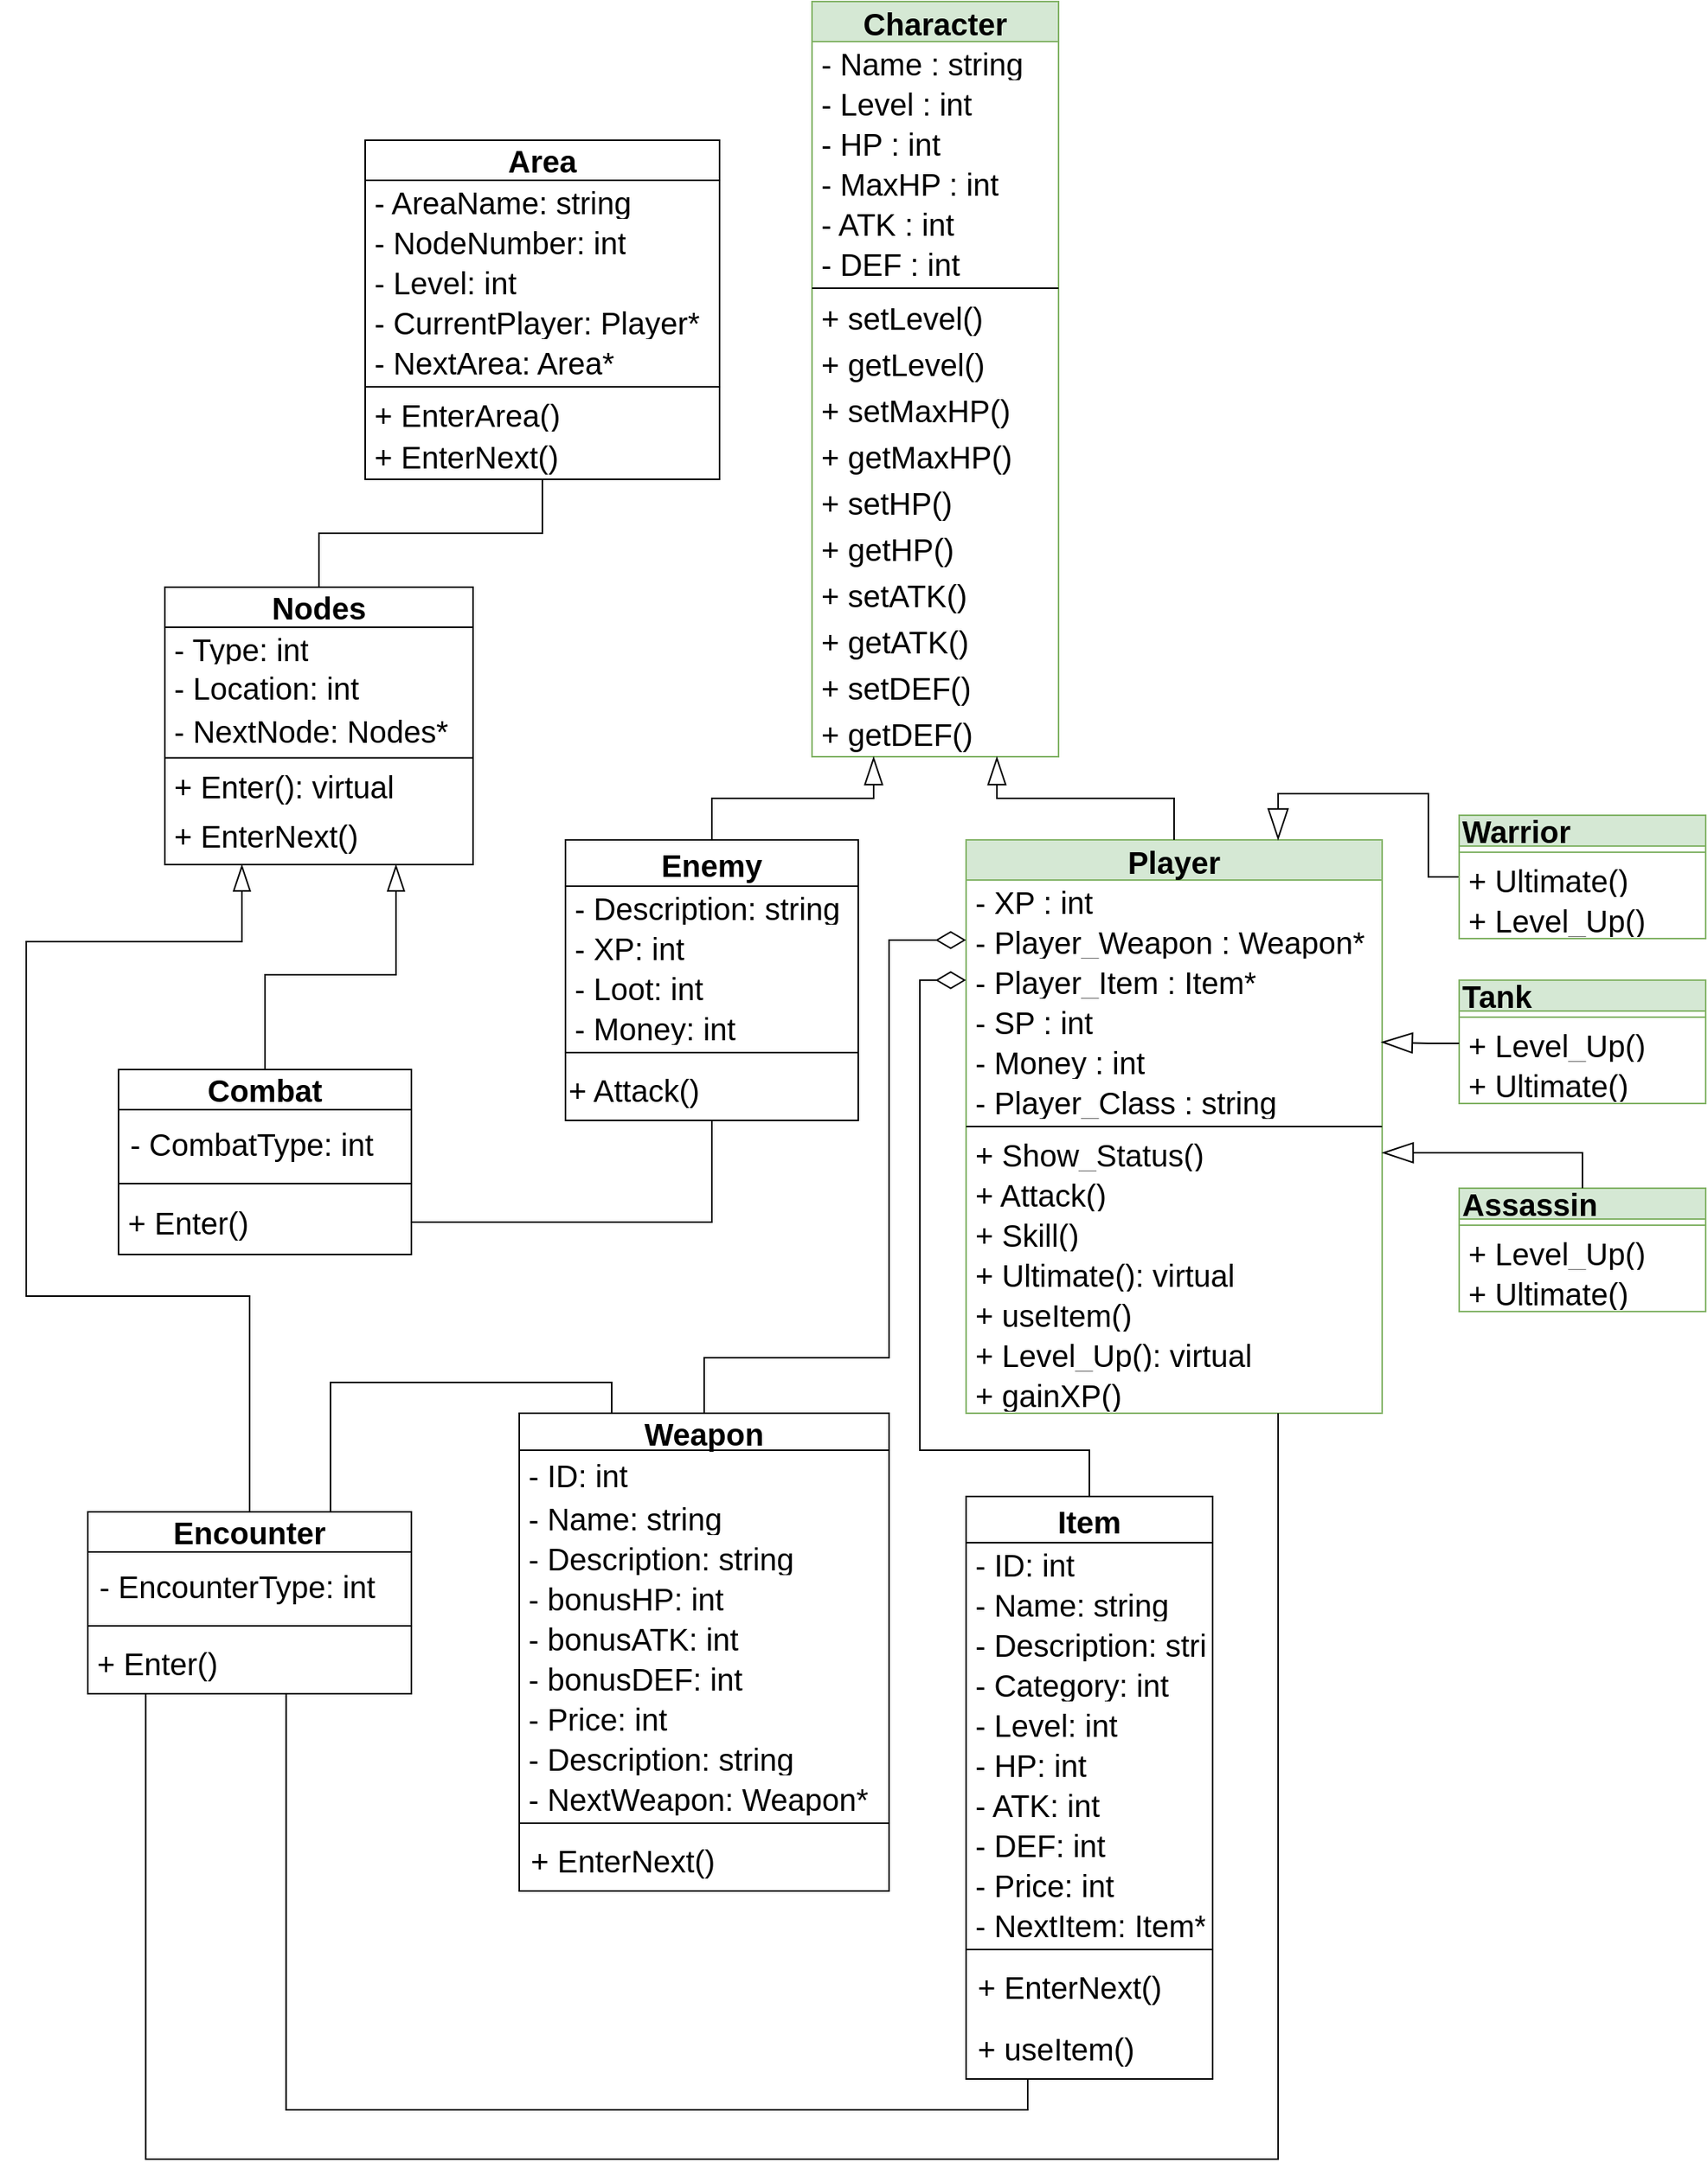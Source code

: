 <mxfile version="22.1.16" type="device">
  <diagram id="C5RBs43oDa-KdzZeNtuy" name="Page-1">
    <mxGraphModel dx="4003" dy="3229" grid="1" gridSize="10" guides="1" tooltips="1" connect="1" arrows="1" fold="1" page="1" pageScale="1" pageWidth="827" pageHeight="1169" math="0" shadow="0">
      <root>
        <mxCell id="WIyWlLk6GJQsqaUBKTNV-0" />
        <mxCell id="WIyWlLk6GJQsqaUBKTNV-1" parent="WIyWlLk6GJQsqaUBKTNV-0" />
        <mxCell id="zkfFHV4jXpPFQw0GAbJ--0" value="Character" style="swimlane;fontStyle=1;align=center;verticalAlign=middle;childLayout=stackLayout;horizontal=1;startSize=26;horizontalStack=0;resizeParent=1;resizeLast=0;collapsible=1;marginBottom=0;rounded=0;shadow=0;strokeWidth=1;fillColor=#d5e8d4;strokeColor=#82b366;fontSize=20;" parent="WIyWlLk6GJQsqaUBKTNV-1" vertex="1">
          <mxGeometry x="220" y="-50" width="160" height="490" as="geometry">
            <mxRectangle x="230" y="140" width="160" height="26" as="alternateBounds" />
          </mxGeometry>
        </mxCell>
        <mxCell id="zkfFHV4jXpPFQw0GAbJ--1" value="- Name : string" style="text;align=left;verticalAlign=middle;spacingLeft=4;spacingRight=4;overflow=hidden;rotatable=0;points=[[0,0.5],[1,0.5]];portConstraint=eastwest;fontSize=20;" parent="zkfFHV4jXpPFQw0GAbJ--0" vertex="1">
          <mxGeometry y="26" width="160" height="26" as="geometry" />
        </mxCell>
        <mxCell id="zkfFHV4jXpPFQw0GAbJ--2" value="- Level : int" style="text;align=left;verticalAlign=middle;spacingLeft=4;spacingRight=4;overflow=hidden;rotatable=0;points=[[0,0.5],[1,0.5]];portConstraint=eastwest;rounded=0;shadow=0;html=0;fontSize=20;" parent="zkfFHV4jXpPFQw0GAbJ--0" vertex="1">
          <mxGeometry y="52" width="160" height="26" as="geometry" />
        </mxCell>
        <mxCell id="zkfFHV4jXpPFQw0GAbJ--3" value="- HP : int" style="text;align=left;verticalAlign=middle;spacingLeft=4;spacingRight=4;overflow=hidden;rotatable=0;points=[[0,0.5],[1,0.5]];portConstraint=eastwest;rounded=0;shadow=0;html=0;fontSize=20;" parent="zkfFHV4jXpPFQw0GAbJ--0" vertex="1">
          <mxGeometry y="78" width="160" height="26" as="geometry" />
        </mxCell>
        <mxCell id="j1MBZ-xtQ5c-4s9d_Qm3-2" value="- MaxHP : int" style="text;strokeColor=none;fillColor=none;align=left;verticalAlign=middle;rounded=0;spacingLeft=4;spacingRight=4;fontSize=20;" parent="zkfFHV4jXpPFQw0GAbJ--0" vertex="1">
          <mxGeometry y="104" width="160" height="26" as="geometry" />
        </mxCell>
        <mxCell id="j1MBZ-xtQ5c-4s9d_Qm3-3" value="- ATK : int" style="text;strokeColor=none;fillColor=none;align=left;verticalAlign=middle;rounded=0;spacingLeft=4;spacingRight=4;fontSize=20;" parent="zkfFHV4jXpPFQw0GAbJ--0" vertex="1">
          <mxGeometry y="130" width="160" height="26" as="geometry" />
        </mxCell>
        <mxCell id="j1MBZ-xtQ5c-4s9d_Qm3-4" value="- DEF : int" style="text;strokeColor=none;fillColor=none;align=left;verticalAlign=middle;rounded=0;spacingLeft=4;spacingRight=4;container=0;fontSize=20;" parent="zkfFHV4jXpPFQw0GAbJ--0" vertex="1">
          <mxGeometry y="156" width="160" height="26" as="geometry" />
        </mxCell>
        <mxCell id="zkfFHV4jXpPFQw0GAbJ--4" value="" style="line;html=1;strokeWidth=1;align=left;verticalAlign=middle;spacingTop=-1;spacingLeft=3;spacingRight=3;rotatable=0;labelPosition=right;points=[];portConstraint=eastwest;fontSize=20;" parent="zkfFHV4jXpPFQw0GAbJ--0" vertex="1">
          <mxGeometry y="182" width="160" height="8" as="geometry" />
        </mxCell>
        <mxCell id="GW412KJ_X1RwlZY7-BEi-10" value="+ setLevel()" style="text;strokeColor=none;fillColor=none;align=left;verticalAlign=middle;spacingLeft=4;spacingRight=4;overflow=hidden;rotatable=0;points=[[0,0.5],[1,0.5]];portConstraint=eastwest;whiteSpace=wrap;html=1;fontSize=20;" parent="zkfFHV4jXpPFQw0GAbJ--0" vertex="1">
          <mxGeometry y="190" width="160" height="30" as="geometry" />
        </mxCell>
        <mxCell id="GW412KJ_X1RwlZY7-BEi-11" value="+ getLevel()" style="text;strokeColor=none;fillColor=none;align=left;verticalAlign=middle;spacingLeft=4;spacingRight=4;overflow=hidden;rotatable=0;points=[[0,0.5],[1,0.5]];portConstraint=eastwest;whiteSpace=wrap;html=1;fontSize=20;" parent="zkfFHV4jXpPFQw0GAbJ--0" vertex="1">
          <mxGeometry y="220" width="160" height="30" as="geometry" />
        </mxCell>
        <mxCell id="GW412KJ_X1RwlZY7-BEi-12" value="+ setMaxHP()" style="text;strokeColor=none;fillColor=none;align=left;verticalAlign=middle;spacingLeft=4;spacingRight=4;overflow=hidden;rotatable=0;points=[[0,0.5],[1,0.5]];portConstraint=eastwest;whiteSpace=wrap;html=1;fontSize=20;" parent="zkfFHV4jXpPFQw0GAbJ--0" vertex="1">
          <mxGeometry y="250" width="160" height="30" as="geometry" />
        </mxCell>
        <mxCell id="GW412KJ_X1RwlZY7-BEi-13" value="+ getMaxHP()" style="text;strokeColor=none;fillColor=none;align=left;verticalAlign=middle;spacingLeft=4;spacingRight=4;overflow=hidden;rotatable=0;points=[[0,0.5],[1,0.5]];portConstraint=eastwest;whiteSpace=wrap;html=1;fontSize=20;" parent="zkfFHV4jXpPFQw0GAbJ--0" vertex="1">
          <mxGeometry y="280" width="160" height="30" as="geometry" />
        </mxCell>
        <mxCell id="GW412KJ_X1RwlZY7-BEi-14" value="+ setHP()" style="text;strokeColor=none;fillColor=none;align=left;verticalAlign=middle;spacingLeft=4;spacingRight=4;overflow=hidden;rotatable=0;points=[[0,0.5],[1,0.5]];portConstraint=eastwest;whiteSpace=wrap;html=1;fontSize=20;" parent="zkfFHV4jXpPFQw0GAbJ--0" vertex="1">
          <mxGeometry y="310" width="160" height="30" as="geometry" />
        </mxCell>
        <mxCell id="GW412KJ_X1RwlZY7-BEi-15" value="+ getHP()" style="text;strokeColor=none;fillColor=none;align=left;verticalAlign=middle;spacingLeft=4;spacingRight=4;overflow=hidden;rotatable=0;points=[[0,0.5],[1,0.5]];portConstraint=eastwest;whiteSpace=wrap;html=1;fontSize=20;" parent="zkfFHV4jXpPFQw0GAbJ--0" vertex="1">
          <mxGeometry y="340" width="160" height="30" as="geometry" />
        </mxCell>
        <mxCell id="GW412KJ_X1RwlZY7-BEi-16" value="+ setATK()" style="text;strokeColor=none;fillColor=none;align=left;verticalAlign=middle;spacingLeft=4;spacingRight=4;overflow=hidden;rotatable=0;points=[[0,0.5],[1,0.5]];portConstraint=eastwest;whiteSpace=wrap;html=1;fontSize=20;" parent="zkfFHV4jXpPFQw0GAbJ--0" vertex="1">
          <mxGeometry y="370" width="160" height="30" as="geometry" />
        </mxCell>
        <mxCell id="GW412KJ_X1RwlZY7-BEi-17" value="+ getATK()" style="text;strokeColor=none;fillColor=none;align=left;verticalAlign=middle;spacingLeft=4;spacingRight=4;overflow=hidden;rotatable=0;points=[[0,0.5],[1,0.5]];portConstraint=eastwest;whiteSpace=wrap;html=1;fontSize=20;" parent="zkfFHV4jXpPFQw0GAbJ--0" vertex="1">
          <mxGeometry y="400" width="160" height="30" as="geometry" />
        </mxCell>
        <mxCell id="GW412KJ_X1RwlZY7-BEi-18" value="+ setDEF()" style="text;strokeColor=none;fillColor=none;align=left;verticalAlign=middle;spacingLeft=4;spacingRight=4;overflow=hidden;rotatable=0;points=[[0,0.5],[1,0.5]];portConstraint=eastwest;whiteSpace=wrap;html=1;fontSize=20;" parent="zkfFHV4jXpPFQw0GAbJ--0" vertex="1">
          <mxGeometry y="430" width="160" height="30" as="geometry" />
        </mxCell>
        <mxCell id="GW412KJ_X1RwlZY7-BEi-19" value="+ getDEF()" style="text;strokeColor=none;fillColor=none;align=left;verticalAlign=middle;spacingLeft=4;spacingRight=4;overflow=hidden;rotatable=0;points=[[0,0.5],[1,0.5]];portConstraint=eastwest;whiteSpace=wrap;html=1;fontSize=20;" parent="zkfFHV4jXpPFQw0GAbJ--0" vertex="1">
          <mxGeometry y="460" width="160" height="30" as="geometry" />
        </mxCell>
        <mxCell id="zkfFHV4jXpPFQw0GAbJ--17" value="Player" style="swimlane;fontStyle=1;align=center;verticalAlign=middle;childLayout=stackLayout;horizontal=1;startSize=26;horizontalStack=0;resizeParent=1;resizeLast=0;collapsible=1;marginBottom=0;rounded=0;shadow=0;strokeWidth=1;fillColor=#d5e8d4;strokeColor=#82b366;fontSize=20;" parent="WIyWlLk6GJQsqaUBKTNV-1" vertex="1">
          <mxGeometry x="320" y="494" width="270" height="372" as="geometry">
            <mxRectangle x="550" y="140" width="160" height="26" as="alternateBounds" />
          </mxGeometry>
        </mxCell>
        <mxCell id="zkfFHV4jXpPFQw0GAbJ--18" value="- XP : int" style="text;align=left;verticalAlign=middle;spacingLeft=4;spacingRight=4;overflow=hidden;rotatable=0;points=[[0,0.5],[1,0.5]];portConstraint=eastwest;fontSize=20;" parent="zkfFHV4jXpPFQw0GAbJ--17" vertex="1">
          <mxGeometry y="26" width="270" height="26" as="geometry" />
        </mxCell>
        <mxCell id="zkfFHV4jXpPFQw0GAbJ--19" value="- Player_Weapon : Weapon*" style="text;align=left;verticalAlign=middle;spacingLeft=4;spacingRight=4;overflow=hidden;rotatable=0;points=[[0,0.5],[1,0.5]];portConstraint=eastwest;rounded=0;shadow=0;html=0;fontSize=20;" parent="zkfFHV4jXpPFQw0GAbJ--17" vertex="1">
          <mxGeometry y="52" width="270" height="26" as="geometry" />
        </mxCell>
        <mxCell id="zkfFHV4jXpPFQw0GAbJ--20" value="- Player_Item : Item*" style="text;align=left;verticalAlign=middle;spacingLeft=4;spacingRight=4;overflow=hidden;rotatable=0;points=[[0,0.5],[1,0.5]];portConstraint=eastwest;rounded=0;shadow=0;html=0;fontSize=20;" parent="zkfFHV4jXpPFQw0GAbJ--17" vertex="1">
          <mxGeometry y="78" width="270" height="26" as="geometry" />
        </mxCell>
        <mxCell id="zkfFHV4jXpPFQw0GAbJ--22" value="- SP : int" style="text;align=left;verticalAlign=middle;spacingLeft=4;spacingRight=4;overflow=hidden;rotatable=0;points=[[0,0.5],[1,0.5]];portConstraint=eastwest;rounded=0;shadow=0;html=0;fontSize=20;" parent="zkfFHV4jXpPFQw0GAbJ--17" vertex="1">
          <mxGeometry y="104" width="270" height="26" as="geometry" />
        </mxCell>
        <mxCell id="NoEFr3qqF8aWPMN4GbIH-4" value="- Money : int" style="text;strokeColor=none;fillColor=none;align=left;verticalAlign=middle;spacingLeft=4;spacingRight=4;overflow=hidden;rotatable=0;points=[[0,0.5],[1,0.5]];portConstraint=eastwest;whiteSpace=wrap;html=1;fontSize=20;" parent="zkfFHV4jXpPFQw0GAbJ--17" vertex="1">
          <mxGeometry y="130" width="270" height="26" as="geometry" />
        </mxCell>
        <mxCell id="NoEFr3qqF8aWPMN4GbIH-5" value="- Player_Class : string" style="text;strokeColor=none;fillColor=none;align=left;verticalAlign=middle;spacingLeft=4;spacingRight=4;overflow=hidden;rotatable=0;points=[[0,0.5],[1,0.5]];portConstraint=eastwest;whiteSpace=wrap;html=1;fontSize=20;" parent="zkfFHV4jXpPFQw0GAbJ--17" vertex="1">
          <mxGeometry y="156" width="270" height="26" as="geometry" />
        </mxCell>
        <mxCell id="zkfFHV4jXpPFQw0GAbJ--23" value="" style="line;html=1;strokeWidth=1;align=left;verticalAlign=middle;spacingTop=-1;spacingLeft=3;spacingRight=3;rotatable=0;labelPosition=right;points=[];portConstraint=eastwest;fontSize=20;" parent="zkfFHV4jXpPFQw0GAbJ--17" vertex="1">
          <mxGeometry y="182" width="270" height="8" as="geometry" />
        </mxCell>
        <mxCell id="NoEFr3qqF8aWPMN4GbIH-27" value="+ Show_Status()" style="text;strokeColor=none;fillColor=none;align=left;verticalAlign=middle;spacingLeft=4;spacingRight=4;overflow=hidden;rotatable=0;points=[[0,0.5],[1,0.5]];portConstraint=eastwest;whiteSpace=wrap;html=1;fontSize=20;" parent="zkfFHV4jXpPFQw0GAbJ--17" vertex="1">
          <mxGeometry y="190" width="270" height="26" as="geometry" />
        </mxCell>
        <mxCell id="NoEFr3qqF8aWPMN4GbIH-24" value="+ Attack()" style="text;strokeColor=none;fillColor=none;align=left;verticalAlign=middle;spacingLeft=4;spacingRight=4;overflow=hidden;rotatable=0;points=[[0,0.5],[1,0.5]];portConstraint=eastwest;whiteSpace=wrap;html=1;fontSize=20;" parent="zkfFHV4jXpPFQw0GAbJ--17" vertex="1">
          <mxGeometry y="216" width="270" height="26" as="geometry" />
        </mxCell>
        <mxCell id="NoEFr3qqF8aWPMN4GbIH-25" value="+ Skill()" style="text;strokeColor=none;fillColor=none;align=left;verticalAlign=middle;spacingLeft=4;spacingRight=4;overflow=hidden;rotatable=0;points=[[0,0.5],[1,0.5]];portConstraint=eastwest;whiteSpace=wrap;html=1;fontSize=20;" parent="zkfFHV4jXpPFQw0GAbJ--17" vertex="1">
          <mxGeometry y="242" width="270" height="26" as="geometry" />
        </mxCell>
        <mxCell id="NoEFr3qqF8aWPMN4GbIH-26" value="+ Ultimate(): virtual" style="text;strokeColor=none;fillColor=none;align=left;verticalAlign=middle;spacingLeft=4;spacingRight=4;overflow=hidden;rotatable=0;points=[[0,0.5],[1,0.5]];portConstraint=eastwest;whiteSpace=wrap;html=1;fontSize=20;" parent="zkfFHV4jXpPFQw0GAbJ--17" vertex="1">
          <mxGeometry y="268" width="270" height="26" as="geometry" />
        </mxCell>
        <mxCell id="1esIye4fEpsCU5UyYnM3-0" value="+ useItem()" style="text;strokeColor=none;fillColor=none;align=left;verticalAlign=middle;spacingLeft=4;spacingRight=4;overflow=hidden;rotatable=0;points=[[0,0.5],[1,0.5]];portConstraint=eastwest;whiteSpace=wrap;html=1;fontSize=20;" parent="zkfFHV4jXpPFQw0GAbJ--17" vertex="1">
          <mxGeometry y="294" width="270" height="26" as="geometry" />
        </mxCell>
        <mxCell id="1esIye4fEpsCU5UyYnM3-1" value="+ Level_Up(): virtual" style="text;strokeColor=none;fillColor=none;align=left;verticalAlign=middle;spacingLeft=4;spacingRight=4;overflow=hidden;rotatable=0;points=[[0,0.5],[1,0.5]];portConstraint=eastwest;whiteSpace=wrap;html=1;fontSize=20;" parent="zkfFHV4jXpPFQw0GAbJ--17" vertex="1">
          <mxGeometry y="320" width="270" height="26" as="geometry" />
        </mxCell>
        <mxCell id="zt2Qn62Z1i4OYll0OdqI-218" value="+ gainXP()" style="text;strokeColor=none;fillColor=none;align=left;verticalAlign=middle;spacingLeft=4;spacingRight=4;overflow=hidden;rotatable=0;points=[[0,0.5],[1,0.5]];portConstraint=eastwest;whiteSpace=wrap;html=1;fontSize=20;" vertex="1" parent="zkfFHV4jXpPFQw0GAbJ--17">
          <mxGeometry y="346" width="270" height="26" as="geometry" />
        </mxCell>
        <mxCell id="j1MBZ-xtQ5c-4s9d_Qm3-5" value="" style="endArrow=blockThin;endSize=16;endFill=0;html=1;rounded=0;exitX=0.5;exitY=0;exitDx=0;exitDy=0;entryX=0.75;entryY=1;entryDx=0;entryDy=0;edgeStyle=orthogonalEdgeStyle;fontSize=20;align=left;verticalAlign=middle;" parent="WIyWlLk6GJQsqaUBKTNV-1" source="zkfFHV4jXpPFQw0GAbJ--17" target="zkfFHV4jXpPFQw0GAbJ--0" edge="1">
          <mxGeometry width="160" relative="1" as="geometry">
            <mxPoint x="290" y="440" as="sourcePoint" />
            <mxPoint x="300" y="330" as="targetPoint" />
          </mxGeometry>
        </mxCell>
        <mxCell id="j1MBZ-xtQ5c-4s9d_Qm3-16" value="Enemy" style="swimlane;fontStyle=1;align=center;verticalAlign=middle;childLayout=stackLayout;horizontal=1;startSize=30;horizontalStack=0;resizeParent=1;resizeLast=0;collapsible=1;marginBottom=0;rounded=0;shadow=0;strokeWidth=1;fontSize=20;" parent="WIyWlLk6GJQsqaUBKTNV-1" vertex="1">
          <mxGeometry x="60" y="494" width="190" height="182" as="geometry">
            <mxRectangle x="550" y="140" width="160" height="26" as="alternateBounds" />
          </mxGeometry>
        </mxCell>
        <mxCell id="j1MBZ-xtQ5c-4s9d_Qm3-17" value="- Description: string" style="text;align=left;verticalAlign=middle;spacingLeft=4;spacingRight=4;overflow=hidden;rotatable=0;points=[[0,0.5],[1,0.5]];portConstraint=eastwest;fontSize=20;" parent="j1MBZ-xtQ5c-4s9d_Qm3-16" vertex="1">
          <mxGeometry y="30" width="190" height="26" as="geometry" />
        </mxCell>
        <mxCell id="j1MBZ-xtQ5c-4s9d_Qm3-18" value="- XP: int" style="text;align=left;verticalAlign=middle;spacingLeft=4;spacingRight=4;overflow=hidden;rotatable=0;points=[[0,0.5],[1,0.5]];portConstraint=eastwest;rounded=0;shadow=0;html=0;fontSize=20;" parent="j1MBZ-xtQ5c-4s9d_Qm3-16" vertex="1">
          <mxGeometry y="56" width="190" height="26" as="geometry" />
        </mxCell>
        <mxCell id="zt2Qn62Z1i4OYll0OdqI-226" value="- Loot: int" style="text;align=left;verticalAlign=middle;spacingLeft=4;spacingRight=4;overflow=hidden;rotatable=0;points=[[0,0.5],[1,0.5]];portConstraint=eastwest;rounded=0;shadow=0;html=0;fontSize=20;" vertex="1" parent="j1MBZ-xtQ5c-4s9d_Qm3-16">
          <mxGeometry y="82" width="190" height="26" as="geometry" />
        </mxCell>
        <mxCell id="j1MBZ-xtQ5c-4s9d_Qm3-19" value="- Money: int" style="text;align=left;verticalAlign=middle;spacingLeft=4;spacingRight=4;overflow=hidden;rotatable=0;points=[[0,0.5],[1,0.5]];portConstraint=eastwest;rounded=0;shadow=0;html=0;fontSize=20;" parent="j1MBZ-xtQ5c-4s9d_Qm3-16" vertex="1">
          <mxGeometry y="108" width="190" height="26" as="geometry" />
        </mxCell>
        <mxCell id="j1MBZ-xtQ5c-4s9d_Qm3-22" value="" style="line;html=1;strokeWidth=1;align=left;verticalAlign=middle;spacingTop=-1;spacingLeft=3;spacingRight=3;rotatable=0;labelPosition=right;points=[];portConstraint=eastwest;fontSize=20;" parent="j1MBZ-xtQ5c-4s9d_Qm3-16" vertex="1">
          <mxGeometry y="134" width="190" height="8" as="geometry" />
        </mxCell>
        <mxCell id="gaWIYoMzO8PmXiTsMrva-2" value="+ Attack()" style="text;html=1;align=left;verticalAlign=middle;resizable=0;points=[];autosize=1;strokeColor=none;fillColor=none;fontSize=20;" parent="j1MBZ-xtQ5c-4s9d_Qm3-16" vertex="1">
          <mxGeometry y="142" width="190" height="40" as="geometry" />
        </mxCell>
        <mxCell id="j1MBZ-xtQ5c-4s9d_Qm3-31" value="" style="endArrow=blockThin;endSize=16;endFill=0;html=1;rounded=0;exitX=0.5;exitY=0;exitDx=0;exitDy=0;entryX=0.25;entryY=1;entryDx=0;entryDy=0;edgeStyle=orthogonalEdgeStyle;fontSize=20;align=left;verticalAlign=middle;" parent="WIyWlLk6GJQsqaUBKTNV-1" source="j1MBZ-xtQ5c-4s9d_Qm3-16" target="zkfFHV4jXpPFQw0GAbJ--0" edge="1">
          <mxGeometry width="160" relative="1" as="geometry">
            <mxPoint x="390" y="460" as="sourcePoint" />
            <mxPoint x="270" y="336" as="targetPoint" />
          </mxGeometry>
        </mxCell>
        <mxCell id="1esIye4fEpsCU5UyYnM3-3" style="edgeStyle=orthogonalEdgeStyle;rounded=0;orthogonalLoop=1;jettySize=auto;html=1;exitX=0.5;exitY=0;exitDx=0;exitDy=0;endArrow=diamondThin;endFill=0;endSize=17;entryX=0;entryY=0.5;entryDx=0;entryDy=0;fontSize=20;align=left;verticalAlign=middle;" parent="WIyWlLk6GJQsqaUBKTNV-1" source="j1MBZ-xtQ5c-4s9d_Qm3-32" target="zkfFHV4jXpPFQw0GAbJ--19" edge="1">
          <mxGeometry relative="1" as="geometry">
            <mxPoint x="510" y="850" as="targetPoint" />
            <Array as="points">
              <mxPoint x="150" y="830" />
              <mxPoint x="270" y="830" />
              <mxPoint x="270" y="559" />
            </Array>
          </mxGeometry>
        </mxCell>
        <mxCell id="j1MBZ-xtQ5c-4s9d_Qm3-32" value="Weapon" style="swimlane;fontStyle=1;align=center;verticalAlign=middle;childLayout=stackLayout;horizontal=1;startSize=24;horizontalStack=0;resizeParent=1;resizeLast=0;collapsible=1;marginBottom=0;rounded=0;shadow=0;strokeWidth=1;fontSize=20;" parent="WIyWlLk6GJQsqaUBKTNV-1" vertex="1">
          <mxGeometry x="30" y="866" width="240" height="310" as="geometry">
            <mxRectangle x="550" y="140" width="160" height="26" as="alternateBounds" />
          </mxGeometry>
        </mxCell>
        <mxCell id="j1MBZ-xtQ5c-4s9d_Qm3-33" value="- ID: int" style="text;align=left;verticalAlign=middle;spacingLeft=4;spacingRight=4;overflow=hidden;rotatable=0;points=[[0,0.5],[1,0.5]];portConstraint=eastwest;fontSize=20;" parent="j1MBZ-xtQ5c-4s9d_Qm3-32" vertex="1">
          <mxGeometry y="24" width="240" height="30" as="geometry" />
        </mxCell>
        <mxCell id="j1MBZ-xtQ5c-4s9d_Qm3-34" value="- Name: string" style="text;align=left;verticalAlign=middle;spacingLeft=4;spacingRight=4;overflow=hidden;rotatable=0;points=[[0,0.5],[1,0.5]];portConstraint=eastwest;rounded=0;shadow=0;html=0;fontSize=20;" parent="j1MBZ-xtQ5c-4s9d_Qm3-32" vertex="1">
          <mxGeometry y="54" width="240" height="26" as="geometry" />
        </mxCell>
        <mxCell id="j1MBZ-xtQ5c-4s9d_Qm3-35" value="- Description: string" style="text;align=left;verticalAlign=middle;spacingLeft=4;spacingRight=4;overflow=hidden;rotatable=0;points=[[0,0.5],[1,0.5]];portConstraint=eastwest;rounded=0;shadow=0;html=0;fontSize=20;" parent="j1MBZ-xtQ5c-4s9d_Qm3-32" vertex="1">
          <mxGeometry y="80" width="240" height="26" as="geometry" />
        </mxCell>
        <mxCell id="j1MBZ-xtQ5c-4s9d_Qm3-37" value="- bonusHP: int" style="text;align=left;verticalAlign=middle;spacingLeft=4;spacingRight=4;overflow=hidden;rotatable=0;points=[[0,0.5],[1,0.5]];portConstraint=eastwest;rounded=0;shadow=0;html=0;fontSize=20;" parent="j1MBZ-xtQ5c-4s9d_Qm3-32" vertex="1">
          <mxGeometry y="106" width="240" height="26" as="geometry" />
        </mxCell>
        <mxCell id="j1MBZ-xtQ5c-4s9d_Qm3-36" value="- bonusATK: int" style="text;align=left;verticalAlign=middle;spacingLeft=4;spacingRight=4;overflow=hidden;rotatable=0;points=[[0,0.5],[1,0.5]];portConstraint=eastwest;rounded=0;shadow=0;html=0;fontSize=20;" parent="j1MBZ-xtQ5c-4s9d_Qm3-32" vertex="1">
          <mxGeometry y="132" width="240" height="26" as="geometry" />
        </mxCell>
        <mxCell id="j1MBZ-xtQ5c-4s9d_Qm3-46" value="- bonusDEF: int" style="text;align=left;verticalAlign=middle;spacingLeft=4;spacingRight=4;overflow=hidden;rotatable=0;points=[[0,0.5],[1,0.5]];portConstraint=eastwest;rounded=0;shadow=0;html=0;fontSize=20;" parent="j1MBZ-xtQ5c-4s9d_Qm3-32" vertex="1">
          <mxGeometry y="158" width="240" height="26" as="geometry" />
        </mxCell>
        <mxCell id="zt2Qn62Z1i4OYll0OdqI-228" value="- Price: int" style="text;align=left;verticalAlign=middle;spacingLeft=4;spacingRight=4;overflow=hidden;rotatable=0;points=[[0,0.5],[1,0.5]];portConstraint=eastwest;rounded=0;shadow=0;html=0;fontSize=20;" vertex="1" parent="j1MBZ-xtQ5c-4s9d_Qm3-32">
          <mxGeometry y="184" width="240" height="26" as="geometry" />
        </mxCell>
        <mxCell id="zt2Qn62Z1i4OYll0OdqI-229" value="- Description: string" style="text;align=left;verticalAlign=middle;spacingLeft=4;spacingRight=4;overflow=hidden;rotatable=0;points=[[0,0.5],[1,0.5]];portConstraint=eastwest;rounded=0;shadow=0;html=0;fontSize=20;" vertex="1" parent="j1MBZ-xtQ5c-4s9d_Qm3-32">
          <mxGeometry y="210" width="240" height="26" as="geometry" />
        </mxCell>
        <mxCell id="p-4CXOY9wmKga_O42yuS-0" value="- NextWeapon: Weapon*" style="text;align=left;verticalAlign=middle;spacingLeft=4;spacingRight=4;overflow=hidden;rotatable=0;points=[[0,0.5],[1,0.5]];portConstraint=eastwest;rounded=0;shadow=0;html=0;fontSize=20;" parent="j1MBZ-xtQ5c-4s9d_Qm3-32" vertex="1">
          <mxGeometry y="236" width="240" height="26" as="geometry" />
        </mxCell>
        <mxCell id="j1MBZ-xtQ5c-4s9d_Qm3-38" value="" style="line;html=1;strokeWidth=1;align=left;verticalAlign=middle;spacingTop=-1;spacingLeft=3;spacingRight=3;rotatable=0;labelPosition=right;points=[];portConstraint=eastwest;fontSize=20;" parent="j1MBZ-xtQ5c-4s9d_Qm3-32" vertex="1">
          <mxGeometry y="262" width="240" height="8" as="geometry" />
        </mxCell>
        <mxCell id="p-4CXOY9wmKga_O42yuS-2" value="&amp;nbsp;+ EnterNext()" style="text;html=1;align=left;verticalAlign=middle;resizable=0;points=[];autosize=1;strokeColor=none;fillColor=none;fontSize=20;" parent="j1MBZ-xtQ5c-4s9d_Qm3-32" vertex="1">
          <mxGeometry y="270" width="240" height="40" as="geometry" />
        </mxCell>
        <mxCell id="j1MBZ-xtQ5c-4s9d_Qm3-39" value="Item" style="swimlane;fontStyle=1;align=center;verticalAlign=middle;childLayout=stackLayout;horizontal=1;startSize=30;horizontalStack=0;resizeParent=1;resizeLast=0;collapsible=1;marginBottom=0;rounded=0;shadow=0;strokeWidth=1;fontSize=20;" parent="WIyWlLk6GJQsqaUBKTNV-1" vertex="1">
          <mxGeometry x="320" y="920" width="160" height="378" as="geometry">
            <mxRectangle x="550" y="140" width="160" height="26" as="alternateBounds" />
          </mxGeometry>
        </mxCell>
        <mxCell id="j1MBZ-xtQ5c-4s9d_Qm3-40" value="- ID: int" style="text;align=left;verticalAlign=middle;spacingLeft=4;spacingRight=4;overflow=hidden;rotatable=0;points=[[0,0.5],[1,0.5]];portConstraint=eastwest;fontSize=20;" parent="j1MBZ-xtQ5c-4s9d_Qm3-39" vertex="1">
          <mxGeometry y="30" width="160" height="26" as="geometry" />
        </mxCell>
        <mxCell id="j1MBZ-xtQ5c-4s9d_Qm3-41" value="- Name: string" style="text;align=left;verticalAlign=middle;spacingLeft=4;spacingRight=4;overflow=hidden;rotatable=0;points=[[0,0.5],[1,0.5]];portConstraint=eastwest;rounded=0;shadow=0;html=0;fontSize=20;" parent="j1MBZ-xtQ5c-4s9d_Qm3-39" vertex="1">
          <mxGeometry y="56" width="160" height="26" as="geometry" />
        </mxCell>
        <mxCell id="j1MBZ-xtQ5c-4s9d_Qm3-42" value="- Description: string" style="text;align=left;verticalAlign=middle;spacingLeft=4;spacingRight=4;overflow=hidden;rotatable=0;points=[[0,0.5],[1,0.5]];portConstraint=eastwest;rounded=0;shadow=0;html=0;fontSize=20;" parent="j1MBZ-xtQ5c-4s9d_Qm3-39" vertex="1">
          <mxGeometry y="82" width="160" height="26" as="geometry" />
        </mxCell>
        <mxCell id="j1MBZ-xtQ5c-4s9d_Qm3-44" value="- Category: int" style="text;align=left;verticalAlign=middle;spacingLeft=4;spacingRight=4;overflow=hidden;rotatable=0;points=[[0,0.5],[1,0.5]];portConstraint=eastwest;rounded=0;shadow=0;html=0;fontSize=20;" parent="j1MBZ-xtQ5c-4s9d_Qm3-39" vertex="1">
          <mxGeometry y="108" width="160" height="26" as="geometry" />
        </mxCell>
        <mxCell id="zt2Qn62Z1i4OYll0OdqI-231" value="- Level: int" style="text;align=left;verticalAlign=middle;spacingLeft=4;spacingRight=4;overflow=hidden;rotatable=0;points=[[0,0.5],[1,0.5]];portConstraint=eastwest;rounded=0;shadow=0;html=0;fontSize=20;" vertex="1" parent="j1MBZ-xtQ5c-4s9d_Qm3-39">
          <mxGeometry y="134" width="160" height="26" as="geometry" />
        </mxCell>
        <mxCell id="zt2Qn62Z1i4OYll0OdqI-232" value="- HP: int" style="text;align=left;verticalAlign=middle;spacingLeft=4;spacingRight=4;overflow=hidden;rotatable=0;points=[[0,0.5],[1,0.5]];portConstraint=eastwest;rounded=0;shadow=0;html=0;fontSize=20;" vertex="1" parent="j1MBZ-xtQ5c-4s9d_Qm3-39">
          <mxGeometry y="160" width="160" height="26" as="geometry" />
        </mxCell>
        <mxCell id="zt2Qn62Z1i4OYll0OdqI-233" value="- ATK: int" style="text;align=left;verticalAlign=middle;spacingLeft=4;spacingRight=4;overflow=hidden;rotatable=0;points=[[0,0.5],[1,0.5]];portConstraint=eastwest;rounded=0;shadow=0;html=0;fontSize=20;" vertex="1" parent="j1MBZ-xtQ5c-4s9d_Qm3-39">
          <mxGeometry y="186" width="160" height="26" as="geometry" />
        </mxCell>
        <mxCell id="zt2Qn62Z1i4OYll0OdqI-234" value="- DEF: int" style="text;align=left;verticalAlign=middle;spacingLeft=4;spacingRight=4;overflow=hidden;rotatable=0;points=[[0,0.5],[1,0.5]];portConstraint=eastwest;rounded=0;shadow=0;html=0;fontSize=20;" vertex="1" parent="j1MBZ-xtQ5c-4s9d_Qm3-39">
          <mxGeometry y="212" width="160" height="26" as="geometry" />
        </mxCell>
        <mxCell id="j1MBZ-xtQ5c-4s9d_Qm3-45" value="- Price: int" style="text;align=left;verticalAlign=middle;spacingLeft=4;spacingRight=4;overflow=hidden;rotatable=0;points=[[0,0.5],[1,0.5]];portConstraint=eastwest;rounded=0;shadow=0;html=0;fontSize=20;" parent="j1MBZ-xtQ5c-4s9d_Qm3-39" vertex="1">
          <mxGeometry y="238" width="160" height="26" as="geometry" />
        </mxCell>
        <mxCell id="p-4CXOY9wmKga_O42yuS-4" value="- NextItem: Item*" style="text;align=left;verticalAlign=middle;spacingLeft=4;spacingRight=4;overflow=hidden;rotatable=0;points=[[0,0.5],[1,0.5]];portConstraint=eastwest;rounded=0;shadow=0;html=0;fontSize=20;" parent="j1MBZ-xtQ5c-4s9d_Qm3-39" vertex="1">
          <mxGeometry y="264" width="160" height="26" as="geometry" />
        </mxCell>
        <mxCell id="j1MBZ-xtQ5c-4s9d_Qm3-43" value="" style="line;html=1;strokeWidth=1;align=left;verticalAlign=middle;spacingTop=-1;spacingLeft=3;spacingRight=3;rotatable=0;labelPosition=right;points=[];portConstraint=eastwest;fontSize=20;" parent="j1MBZ-xtQ5c-4s9d_Qm3-39" vertex="1">
          <mxGeometry y="290" width="160" height="8" as="geometry" />
        </mxCell>
        <mxCell id="p-4CXOY9wmKga_O42yuS-3" value="&amp;nbsp;+ EnterNext()" style="text;html=1;align=left;verticalAlign=middle;resizable=0;points=[];autosize=1;strokeColor=none;fillColor=none;fontSize=20;" parent="j1MBZ-xtQ5c-4s9d_Qm3-39" vertex="1">
          <mxGeometry y="298" width="160" height="40" as="geometry" />
        </mxCell>
        <mxCell id="zt2Qn62Z1i4OYll0OdqI-237" value="&amp;nbsp;+ useItem()" style="text;html=1;align=left;verticalAlign=middle;resizable=0;points=[];autosize=1;strokeColor=none;fillColor=none;fontSize=20;" vertex="1" parent="j1MBZ-xtQ5c-4s9d_Qm3-39">
          <mxGeometry y="338" width="160" height="40" as="geometry" />
        </mxCell>
        <mxCell id="j1MBZ-xtQ5c-4s9d_Qm3-50" value="" style="endArrow=diamondThin;endSize=17;endFill=0;html=1;rounded=0;exitX=0.5;exitY=0;exitDx=0;exitDy=0;edgeStyle=orthogonalEdgeStyle;entryX=0;entryY=0.5;entryDx=0;entryDy=0;fontSize=20;align=left;verticalAlign=middle;" parent="WIyWlLk6GJQsqaUBKTNV-1" source="j1MBZ-xtQ5c-4s9d_Qm3-39" target="zkfFHV4jXpPFQw0GAbJ--20" edge="1">
          <mxGeometry width="160" relative="1" as="geometry">
            <mxPoint x="50" y="780" as="sourcePoint" />
            <mxPoint x="450" y="760" as="targetPoint" />
            <Array as="points">
              <mxPoint x="400" y="890" />
              <mxPoint x="290" y="890" />
              <mxPoint x="290" y="585" />
            </Array>
          </mxGeometry>
        </mxCell>
        <mxCell id="NoEFr3qqF8aWPMN4GbIH-1" style="edgeStyle=orthogonalEdgeStyle;rounded=0;orthogonalLoop=1;jettySize=auto;html=1;endArrow=blockThin;endFill=0;endSize=18;entryX=0.75;entryY=0;entryDx=0;entryDy=0;fontSize=20;align=left;verticalAlign=middle;" parent="WIyWlLk6GJQsqaUBKTNV-1" source="GW412KJ_X1RwlZY7-BEi-20" target="zkfFHV4jXpPFQw0GAbJ--17" edge="1">
          <mxGeometry relative="1" as="geometry">
            <mxPoint x="710" y="650" as="targetPoint" />
          </mxGeometry>
        </mxCell>
        <mxCell id="GW412KJ_X1RwlZY7-BEi-20" value="Warrior" style="swimlane;fontStyle=1;align=left;verticalAlign=middle;childLayout=stackLayout;horizontal=1;startSize=20;horizontalStack=0;resizeParent=1;resizeParentMax=0;resizeLast=0;collapsible=1;marginBottom=0;whiteSpace=wrap;html=1;fillColor=#d5e8d4;strokeColor=#82b366;fontSize=20;" parent="WIyWlLk6GJQsqaUBKTNV-1" vertex="1">
          <mxGeometry x="640" y="478" width="160" height="80" as="geometry">
            <mxRectangle x="710" y="460" width="80" height="30" as="alternateBounds" />
          </mxGeometry>
        </mxCell>
        <mxCell id="GW412KJ_X1RwlZY7-BEi-22" value="" style="line;strokeWidth=1;fillColor=none;align=left;verticalAlign=middle;spacingTop=-1;spacingLeft=3;spacingRight=3;rotatable=0;labelPosition=right;points=[];portConstraint=eastwest;strokeColor=inherit;fontSize=20;" parent="GW412KJ_X1RwlZY7-BEi-20" vertex="1">
          <mxGeometry y="20" width="160" height="8" as="geometry" />
        </mxCell>
        <mxCell id="NoEFr3qqF8aWPMN4GbIH-2" value="+ Ultimate()" style="text;strokeColor=none;fillColor=none;align=left;verticalAlign=middle;spacingLeft=4;spacingRight=4;overflow=hidden;rotatable=0;points=[[0,0.5],[1,0.5]];portConstraint=eastwest;whiteSpace=wrap;html=1;fontSize=20;" parent="GW412KJ_X1RwlZY7-BEi-20" vertex="1">
          <mxGeometry y="28" width="160" height="26" as="geometry" />
        </mxCell>
        <mxCell id="zt2Qn62Z1i4OYll0OdqI-219" value="+ Level_Up()" style="text;strokeColor=none;fillColor=none;align=left;verticalAlign=middle;spacingLeft=4;spacingRight=4;overflow=hidden;rotatable=0;points=[[0,0.5],[1,0.5]];portConstraint=eastwest;whiteSpace=wrap;html=1;fontSize=20;" vertex="1" parent="GW412KJ_X1RwlZY7-BEi-20">
          <mxGeometry y="54" width="160" height="26" as="geometry" />
        </mxCell>
        <mxCell id="VRXg3funHBfMm75nyVXk-7" value="Area" style="swimlane;fontStyle=1;align=center;verticalAlign=middle;childLayout=stackLayout;horizontal=1;startSize=26;horizontalStack=0;resizeParent=1;resizeParentMax=0;resizeLast=0;collapsible=1;marginBottom=0;whiteSpace=wrap;html=1;container=0;fontSize=20;" parent="WIyWlLk6GJQsqaUBKTNV-1" vertex="1">
          <mxGeometry x="-70" y="40" width="230" height="220" as="geometry" />
        </mxCell>
        <mxCell id="VRXg3funHBfMm75nyVXk-8" value="- AreaName: string" style="text;strokeColor=none;fillColor=none;align=left;verticalAlign=middle;spacingLeft=4;spacingRight=4;overflow=hidden;rotatable=0;points=[[0,0.5],[1,0.5]];portConstraint=eastwest;whiteSpace=wrap;html=1;fontSize=20;" parent="VRXg3funHBfMm75nyVXk-7" vertex="1">
          <mxGeometry y="26" width="230" height="26" as="geometry" />
        </mxCell>
        <mxCell id="VRXg3funHBfMm75nyVXk-12" value="- NodeNumber: int" style="text;strokeColor=none;fillColor=none;align=left;verticalAlign=middle;spacingLeft=4;spacingRight=4;overflow=hidden;rotatable=0;points=[[0,0.5],[1,0.5]];portConstraint=eastwest;whiteSpace=wrap;html=1;fontSize=20;" parent="VRXg3funHBfMm75nyVXk-7" vertex="1">
          <mxGeometry y="52" width="230" height="26" as="geometry" />
        </mxCell>
        <mxCell id="VRXg3funHBfMm75nyVXk-9" value="- Level: int" style="text;strokeColor=none;fillColor=none;align=left;verticalAlign=middle;spacingLeft=4;spacingRight=4;overflow=hidden;rotatable=0;points=[[0,0.5],[1,0.5]];portConstraint=eastwest;whiteSpace=wrap;html=1;fontSize=20;" parent="VRXg3funHBfMm75nyVXk-7" vertex="1">
          <mxGeometry y="78" width="230" height="26" as="geometry" />
        </mxCell>
        <mxCell id="Hz5si7nRPCxadCIA79vo-0" value="- CurrentPlayer: Player*" style="text;strokeColor=none;fillColor=none;align=left;verticalAlign=middle;spacingLeft=4;spacingRight=4;overflow=hidden;rotatable=0;points=[[0,0.5],[1,0.5]];portConstraint=eastwest;whiteSpace=wrap;html=1;fontSize=20;" parent="VRXg3funHBfMm75nyVXk-7" vertex="1">
          <mxGeometry y="104" width="230" height="26" as="geometry" />
        </mxCell>
        <mxCell id="gaWIYoMzO8PmXiTsMrva-3" value="- NextArea: Area*" style="text;strokeColor=none;fillColor=none;align=left;verticalAlign=middle;spacingLeft=4;spacingRight=4;overflow=hidden;rotatable=0;points=[[0,0.5],[1,0.5]];portConstraint=eastwest;whiteSpace=wrap;html=1;fontSize=20;" parent="VRXg3funHBfMm75nyVXk-7" vertex="1">
          <mxGeometry y="130" width="230" height="26" as="geometry" />
        </mxCell>
        <mxCell id="VRXg3funHBfMm75nyVXk-10" value="" style="line;strokeWidth=1;fillColor=none;align=left;verticalAlign=middle;spacingTop=-1;spacingLeft=3;spacingRight=3;rotatable=0;labelPosition=right;points=[];portConstraint=eastwest;strokeColor=inherit;fontSize=20;" parent="VRXg3funHBfMm75nyVXk-7" vertex="1">
          <mxGeometry y="156" width="230" height="8" as="geometry" />
        </mxCell>
        <mxCell id="VRXg3funHBfMm75nyVXk-11" value="+ EnterArea()" style="text;strokeColor=none;fillColor=none;align=left;verticalAlign=middle;spacingLeft=4;spacingRight=4;overflow=hidden;rotatable=0;points=[[0,0.5],[1,0.5]];portConstraint=eastwest;whiteSpace=wrap;html=1;fontSize=20;" parent="VRXg3funHBfMm75nyVXk-7" vertex="1">
          <mxGeometry y="164" width="230" height="26" as="geometry" />
        </mxCell>
        <mxCell id="gaWIYoMzO8PmXiTsMrva-4" value="+ EnterNext()" style="text;strokeColor=none;fillColor=none;align=left;verticalAlign=middle;spacingLeft=4;spacingRight=4;overflow=hidden;rotatable=0;points=[[0,0.5],[1,0.5]];portConstraint=eastwest;whiteSpace=wrap;html=1;fontSize=20;" parent="VRXg3funHBfMm75nyVXk-7" vertex="1">
          <mxGeometry y="190" width="230" height="30" as="geometry" />
        </mxCell>
        <mxCell id="NoEFr3qqF8aWPMN4GbIH-6" value="Tank" style="swimlane;fontStyle=1;align=left;verticalAlign=middle;childLayout=stackLayout;horizontal=1;startSize=20;horizontalStack=0;resizeParent=1;resizeParentMax=0;resizeLast=0;collapsible=1;marginBottom=0;whiteSpace=wrap;html=1;fillColor=#d5e8d4;strokeColor=#82b366;fontSize=20;" parent="WIyWlLk6GJQsqaUBKTNV-1" vertex="1">
          <mxGeometry x="640" y="585" width="160" height="80" as="geometry">
            <mxRectangle x="820" y="610" width="80" height="30" as="alternateBounds" />
          </mxGeometry>
        </mxCell>
        <mxCell id="NoEFr3qqF8aWPMN4GbIH-9" value="" style="line;strokeWidth=1;fillColor=none;align=left;verticalAlign=middle;spacingTop=-1;spacingLeft=3;spacingRight=3;rotatable=0;labelPosition=right;points=[];portConstraint=eastwest;strokeColor=inherit;fontSize=20;" parent="NoEFr3qqF8aWPMN4GbIH-6" vertex="1">
          <mxGeometry y="20" width="160" height="8" as="geometry" />
        </mxCell>
        <mxCell id="zt2Qn62Z1i4OYll0OdqI-223" value="+ Level_Up()" style="text;strokeColor=none;fillColor=none;align=left;verticalAlign=middle;spacingLeft=4;spacingRight=4;overflow=hidden;rotatable=0;points=[[0,0.5],[1,0.5]];portConstraint=eastwest;whiteSpace=wrap;html=1;fontSize=20;" vertex="1" parent="NoEFr3qqF8aWPMN4GbIH-6">
          <mxGeometry y="28" width="160" height="26" as="geometry" />
        </mxCell>
        <mxCell id="zt2Qn62Z1i4OYll0OdqI-222" value="+ Ultimate()" style="text;strokeColor=none;fillColor=none;align=left;verticalAlign=middle;spacingLeft=4;spacingRight=4;overflow=hidden;rotatable=0;points=[[0,0.5],[1,0.5]];portConstraint=eastwest;whiteSpace=wrap;html=1;fontSize=20;" vertex="1" parent="NoEFr3qqF8aWPMN4GbIH-6">
          <mxGeometry y="54" width="160" height="26" as="geometry" />
        </mxCell>
        <mxCell id="NoEFr3qqF8aWPMN4GbIH-12" value="Assassin" style="swimlane;fontStyle=1;align=left;verticalAlign=middle;childLayout=stackLayout;horizontal=1;startSize=20;horizontalStack=0;resizeParent=1;resizeParentMax=0;resizeLast=0;collapsible=1;marginBottom=0;whiteSpace=wrap;html=1;fillColor=#d5e8d4;strokeColor=#82b366;fontSize=20;" parent="WIyWlLk6GJQsqaUBKTNV-1" vertex="1">
          <mxGeometry x="640" y="720" width="160" height="80" as="geometry" />
        </mxCell>
        <mxCell id="NoEFr3qqF8aWPMN4GbIH-15" value="" style="line;strokeWidth=1;fillColor=none;align=left;verticalAlign=middle;spacingTop=-1;spacingLeft=3;spacingRight=3;rotatable=0;labelPosition=right;points=[];portConstraint=eastwest;strokeColor=inherit;fontSize=20;" parent="NoEFr3qqF8aWPMN4GbIH-12" vertex="1">
          <mxGeometry y="20" width="160" height="8" as="geometry" />
        </mxCell>
        <mxCell id="zt2Qn62Z1i4OYll0OdqI-224" value="+ Level_Up()" style="text;strokeColor=none;fillColor=none;align=left;verticalAlign=middle;spacingLeft=4;spacingRight=4;overflow=hidden;rotatable=0;points=[[0,0.5],[1,0.5]];portConstraint=eastwest;whiteSpace=wrap;html=1;fontSize=20;" vertex="1" parent="NoEFr3qqF8aWPMN4GbIH-12">
          <mxGeometry y="28" width="160" height="26" as="geometry" />
        </mxCell>
        <mxCell id="zt2Qn62Z1i4OYll0OdqI-225" value="+ Ultimate()" style="text;strokeColor=none;fillColor=none;align=left;verticalAlign=middle;spacingLeft=4;spacingRight=4;overflow=hidden;rotatable=0;points=[[0,0.5],[1,0.5]];portConstraint=eastwest;whiteSpace=wrap;html=1;fontSize=20;" vertex="1" parent="NoEFr3qqF8aWPMN4GbIH-12">
          <mxGeometry y="54" width="160" height="26" as="geometry" />
        </mxCell>
        <mxCell id="NoEFr3qqF8aWPMN4GbIH-18" style="edgeStyle=orthogonalEdgeStyle;rounded=0;orthogonalLoop=1;jettySize=auto;html=1;entryX=0.998;entryY=1.047;entryDx=0;entryDy=0;endArrow=blockThin;endFill=0;endSize=18;exitX=0;exitY=0.5;exitDx=0;exitDy=0;strokeColor=default;jumpStyle=none;fontSize=20;align=left;verticalAlign=middle;entryPerimeter=0;" parent="WIyWlLk6GJQsqaUBKTNV-1" source="zt2Qn62Z1i4OYll0OdqI-223" target="zkfFHV4jXpPFQw0GAbJ--22" edge="1">
          <mxGeometry relative="1" as="geometry">
            <mxPoint x="640" y="637" as="sourcePoint" />
            <mxPoint x="610" y="657" as="targetPoint" />
          </mxGeometry>
        </mxCell>
        <mxCell id="NoEFr3qqF8aWPMN4GbIH-19" style="edgeStyle=orthogonalEdgeStyle;rounded=0;orthogonalLoop=1;jettySize=auto;html=1;endArrow=blockThin;endFill=0;endSize=18;exitX=0.5;exitY=0;exitDx=0;exitDy=0;jumpStyle=none;fontSize=20;align=left;verticalAlign=middle;entryX=1;entryY=0.5;entryDx=0;entryDy=0;" parent="WIyWlLk6GJQsqaUBKTNV-1" source="NoEFr3qqF8aWPMN4GbIH-12" edge="1" target="NoEFr3qqF8aWPMN4GbIH-27">
          <mxGeometry relative="1" as="geometry">
            <mxPoint x="830" y="686" as="sourcePoint" />
            <mxPoint x="610" y="683" as="targetPoint" />
          </mxGeometry>
        </mxCell>
        <mxCell id="TNrZdUfuLJOtntBGzCuf-0" value="Encounter" style="swimlane;fontStyle=1;align=center;verticalAlign=middle;childLayout=stackLayout;horizontal=1;startSize=26;horizontalStack=0;resizeParent=1;resizeParentMax=0;resizeLast=0;collapsible=1;marginBottom=0;whiteSpace=wrap;html=1;fontSize=20;" parent="WIyWlLk6GJQsqaUBKTNV-1" vertex="1">
          <mxGeometry x="-250" y="930" width="210" height="118" as="geometry" />
        </mxCell>
        <mxCell id="dYkZNDvObk6c5QmlQ_CH-8" value="&amp;nbsp;- EncounterType: int" style="text;strokeColor=none;align=left;fillColor=none;html=1;verticalAlign=middle;whiteSpace=wrap;rounded=0;fontSize=20;" parent="TNrZdUfuLJOtntBGzCuf-0" vertex="1">
          <mxGeometry y="26" width="210" height="44" as="geometry" />
        </mxCell>
        <mxCell id="TNrZdUfuLJOtntBGzCuf-2" value="" style="line;strokeWidth=1;fillColor=none;align=left;verticalAlign=middle;spacingTop=-1;spacingLeft=3;spacingRight=3;rotatable=0;labelPosition=right;points=[];portConstraint=eastwest;strokeColor=inherit;fontSize=20;" parent="TNrZdUfuLJOtntBGzCuf-0" vertex="1">
          <mxGeometry y="70" width="210" height="8" as="geometry" />
        </mxCell>
        <mxCell id="TNrZdUfuLJOtntBGzCuf-3" value="+ Enter()" style="text;strokeColor=none;fillColor=none;align=left;verticalAlign=middle;spacingLeft=4;spacingRight=4;overflow=hidden;rotatable=0;points=[[0,0.5],[1,0.5]];portConstraint=eastwest;whiteSpace=wrap;html=1;fontSize=20;" parent="TNrZdUfuLJOtntBGzCuf-0" vertex="1">
          <mxGeometry y="78" width="210" height="40" as="geometry" />
        </mxCell>
        <mxCell id="dYkZNDvObk6c5QmlQ_CH-10" style="edgeStyle=orthogonalEdgeStyle;rounded=0;orthogonalLoop=1;jettySize=auto;html=1;exitX=0.5;exitY=1;exitDx=0;exitDy=0;entryX=1;entryY=0.5;entryDx=0;entryDy=0;endArrow=none;endFill=0;endSize=16;fontSize=20;align=left;verticalAlign=middle;" parent="WIyWlLk6GJQsqaUBKTNV-1" source="j1MBZ-xtQ5c-4s9d_Qm3-16" target="TNrZdUfuLJOtntBGzCuf-10" edge="1">
          <mxGeometry relative="1" as="geometry" />
        </mxCell>
        <mxCell id="TNrZdUfuLJOtntBGzCuf-6" value="Combat" style="swimlane;fontStyle=1;align=center;verticalAlign=middle;childLayout=stackLayout;horizontal=1;startSize=26;horizontalStack=0;resizeParent=1;resizeParentMax=0;resizeLast=0;collapsible=1;marginBottom=0;whiteSpace=wrap;html=1;fontSize=20;" parent="WIyWlLk6GJQsqaUBKTNV-1" vertex="1">
          <mxGeometry x="-230" y="643" width="190" height="120" as="geometry" />
        </mxCell>
        <mxCell id="dYkZNDvObk6c5QmlQ_CH-6" value="&amp;nbsp;- CombatType: int" style="text;strokeColor=none;align=left;fillColor=none;html=1;verticalAlign=middle;whiteSpace=wrap;rounded=0;fontSize=20;" parent="TNrZdUfuLJOtntBGzCuf-6" vertex="1">
          <mxGeometry y="26" width="190" height="44" as="geometry" />
        </mxCell>
        <mxCell id="TNrZdUfuLJOtntBGzCuf-9" value="" style="line;strokeWidth=1;fillColor=none;align=left;verticalAlign=middle;spacingTop=-1;spacingLeft=3;spacingRight=3;rotatable=0;labelPosition=right;points=[];portConstraint=eastwest;strokeColor=inherit;fontSize=20;" parent="TNrZdUfuLJOtntBGzCuf-6" vertex="1">
          <mxGeometry y="70" width="190" height="8" as="geometry" />
        </mxCell>
        <mxCell id="TNrZdUfuLJOtntBGzCuf-10" value="+ Enter()" style="text;strokeColor=none;fillColor=none;align=left;verticalAlign=middle;spacingLeft=4;spacingRight=4;overflow=hidden;rotatable=0;points=[[0,0.5],[1,0.5]];portConstraint=eastwest;whiteSpace=wrap;html=1;fontSize=20;" parent="TNrZdUfuLJOtntBGzCuf-6" vertex="1">
          <mxGeometry y="78" width="190" height="42" as="geometry" />
        </mxCell>
        <mxCell id="TNrZdUfuLJOtntBGzCuf-23" style="edgeStyle=orthogonalEdgeStyle;rounded=0;orthogonalLoop=1;jettySize=auto;html=1;entryX=0.5;entryY=0;entryDx=0;entryDy=0;endArrow=none;endFill=0;exitX=0.5;exitY=1;exitDx=0;exitDy=0;fontSize=20;align=left;verticalAlign=middle;" parent="WIyWlLk6GJQsqaUBKTNV-1" source="VRXg3funHBfMm75nyVXk-7" target="VRXg3funHBfMm75nyVXk-0" edge="1">
          <mxGeometry relative="1" as="geometry">
            <mxPoint x="-410" y="280" as="sourcePoint" />
          </mxGeometry>
        </mxCell>
        <mxCell id="6d0gB3ISuPVU8JT_R5_c-1" style="edgeStyle=orthogonalEdgeStyle;rounded=0;orthogonalLoop=1;jettySize=auto;html=1;entryX=0.25;entryY=1;entryDx=0;entryDy=0;endArrow=blockThin;endFill=0;endSize=15;exitX=0.5;exitY=0;exitDx=0;exitDy=0;fontSize=20;align=left;verticalAlign=middle;" parent="WIyWlLk6GJQsqaUBKTNV-1" source="TNrZdUfuLJOtntBGzCuf-0" target="VRXg3funHBfMm75nyVXk-0" edge="1">
          <mxGeometry relative="1" as="geometry">
            <Array as="points">
              <mxPoint x="-145" y="790" />
              <mxPoint x="-290" y="790" />
              <mxPoint x="-290" y="560" />
              <mxPoint x="-150" y="560" />
            </Array>
          </mxGeometry>
        </mxCell>
        <mxCell id="gaWIYoMzO8PmXiTsMrva-1" style="edgeStyle=orthogonalEdgeStyle;rounded=0;orthogonalLoop=1;jettySize=auto;html=1;exitX=0.5;exitY=0;exitDx=0;exitDy=0;endArrow=blockThin;endFill=0;endSize=15;entryX=0.75;entryY=1;entryDx=0;entryDy=0;fontSize=20;align=left;verticalAlign=middle;" parent="WIyWlLk6GJQsqaUBKTNV-1" source="TNrZdUfuLJOtntBGzCuf-6" target="VRXg3funHBfMm75nyVXk-0" edge="1">
          <mxGeometry relative="1" as="geometry">
            <mxPoint x="1299" y="350" as="targetPoint" />
          </mxGeometry>
        </mxCell>
        <mxCell id="dYkZNDvObk6c5QmlQ_CH-5" value="" style="group;fontSize=20;align=center;verticalAlign=middle;" parent="WIyWlLk6GJQsqaUBKTNV-1" vertex="1" connectable="0">
          <mxGeometry x="-200" y="330" width="200" height="212" as="geometry" />
        </mxCell>
        <mxCell id="VRXg3funHBfMm75nyVXk-0" value="Nodes" style="swimlane;fontStyle=1;align=center;verticalAlign=middle;childLayout=stackLayout;horizontal=1;startSize=26;horizontalStack=0;resizeParent=1;resizeParentMax=0;resizeLast=0;collapsible=1;marginBottom=0;whiteSpace=wrap;html=1;direction=east;movable=1;resizable=1;rotatable=1;deletable=1;editable=1;locked=0;connectable=1;container=1;fontSize=20;" parent="dYkZNDvObk6c5QmlQ_CH-5" vertex="1">
          <mxGeometry width="200" height="180.0" as="geometry" />
        </mxCell>
        <mxCell id="VRXg3funHBfMm75nyVXk-1" value="- Type: int" style="text;strokeColor=none;fillColor=none;align=left;verticalAlign=middle;spacingLeft=4;spacingRight=4;overflow=hidden;rotatable=0;points=[[0,0.5],[1,0.5]];portConstraint=eastwest;whiteSpace=wrap;html=1;container=0;fontSize=20;" parent="VRXg3funHBfMm75nyVXk-0" vertex="1">
          <mxGeometry y="26" width="200" height="25.44" as="geometry" />
        </mxCell>
        <mxCell id="VRXg3funHBfMm75nyVXk-4" value="- Location: int" style="text;strokeColor=none;fillColor=none;align=left;verticalAlign=middle;spacingLeft=4;spacingRight=4;overflow=hidden;rotatable=0;points=[[0,0.5],[1,0.5]];portConstraint=eastwest;whiteSpace=wrap;html=1;fontSize=20;" parent="VRXg3funHBfMm75nyVXk-0" vertex="1">
          <mxGeometry y="51.44" width="200" height="27.56" as="geometry" />
        </mxCell>
        <mxCell id="kgcll0GY8ftfwYLpAz6Z-2" value="- NextNode: Nodes*" style="text;strokeColor=none;fillColor=none;align=left;verticalAlign=middle;spacingLeft=4;spacingRight=4;overflow=hidden;rotatable=0;points=[[0,0.5],[1,0.5]];portConstraint=eastwest;whiteSpace=wrap;html=1;fontSize=20;" parent="VRXg3funHBfMm75nyVXk-0" vertex="1">
          <mxGeometry y="79" width="200" height="27.56" as="geometry" />
        </mxCell>
        <mxCell id="VRXg3funHBfMm75nyVXk-2" value="" style="line;strokeWidth=1;fillColor=none;align=left;verticalAlign=middle;spacingTop=-1;spacingLeft=3;spacingRight=3;rotatable=0;labelPosition=right;points=[];portConstraint=eastwest;strokeColor=inherit;fontSize=20;" parent="VRXg3funHBfMm75nyVXk-0" vertex="1">
          <mxGeometry y="106.56" width="200" height="8.48" as="geometry" />
        </mxCell>
        <mxCell id="VRXg3funHBfMm75nyVXk-3" value="+ Enter(): virtual" style="text;strokeColor=none;fillColor=none;align=left;verticalAlign=middle;spacingLeft=4;spacingRight=4;overflow=hidden;rotatable=0;points=[[0,0.5],[1,0.5]];portConstraint=eastwest;whiteSpace=wrap;html=1;fontSize=20;" parent="VRXg3funHBfMm75nyVXk-0" vertex="1">
          <mxGeometry y="115.04" width="200" height="27.56" as="geometry" />
        </mxCell>
        <mxCell id="dYkZNDvObk6c5QmlQ_CH-2" value="+ EnterNext()" style="text;strokeColor=none;fillColor=none;align=left;verticalAlign=middle;spacingLeft=4;spacingRight=4;overflow=hidden;rotatable=0;points=[[0,0.5],[1,0.5]];portConstraint=eastwest;whiteSpace=wrap;html=1;fontSize=20;" parent="VRXg3funHBfMm75nyVXk-0" vertex="1">
          <mxGeometry y="142.6" width="200" height="37.4" as="geometry" />
        </mxCell>
        <mxCell id="kgcll0GY8ftfwYLpAz6Z-4" style="edgeStyle=orthogonalEdgeStyle;rounded=0;orthogonalLoop=1;jettySize=auto;html=1;exitX=0.25;exitY=0;exitDx=0;exitDy=0;entryX=0.75;entryY=0;entryDx=0;entryDy=0;endArrow=none;endFill=0;fontSize=20;align=left;verticalAlign=middle;" parent="WIyWlLk6GJQsqaUBKTNV-1" source="j1MBZ-xtQ5c-4s9d_Qm3-32" target="TNrZdUfuLJOtntBGzCuf-0" edge="1">
          <mxGeometry relative="1" as="geometry">
            <mxPoint x="-322.21" y="757.87" as="targetPoint" />
          </mxGeometry>
        </mxCell>
        <mxCell id="kgcll0GY8ftfwYLpAz6Z-5" style="edgeStyle=orthogonalEdgeStyle;rounded=0;orthogonalLoop=1;jettySize=auto;html=1;exitX=0.25;exitY=1;exitDx=0;exitDy=0;endArrow=none;endFill=0;entryX=0.613;entryY=0.997;entryDx=0;entryDy=0;entryPerimeter=0;fontSize=20;align=left;verticalAlign=middle;" parent="WIyWlLk6GJQsqaUBKTNV-1" source="j1MBZ-xtQ5c-4s9d_Qm3-39" target="TNrZdUfuLJOtntBGzCuf-3" edge="1">
          <mxGeometry relative="1" as="geometry">
            <mxPoint x="-361.9" y="757.402" as="targetPoint" />
          </mxGeometry>
        </mxCell>
        <mxCell id="kgcll0GY8ftfwYLpAz6Z-6" style="edgeStyle=orthogonalEdgeStyle;rounded=0;orthogonalLoop=1;jettySize=auto;html=1;endArrow=none;endFill=0;fontSize=20;align=left;verticalAlign=middle;entryX=0.179;entryY=1;entryDx=0;entryDy=0;entryPerimeter=0;exitX=0.75;exitY=1;exitDx=0;exitDy=0;" parent="WIyWlLk6GJQsqaUBKTNV-1" source="zkfFHV4jXpPFQw0GAbJ--17" target="TNrZdUfuLJOtntBGzCuf-3" edge="1">
          <mxGeometry relative="1" as="geometry">
            <mxPoint x="-453.0" y="758.0" as="targetPoint" />
            <Array as="points">
              <mxPoint x="522" y="1350" />
              <mxPoint x="-212" y="1350" />
            </Array>
            <mxPoint x="520" y="880" as="sourcePoint" />
          </mxGeometry>
        </mxCell>
      </root>
    </mxGraphModel>
  </diagram>
</mxfile>
